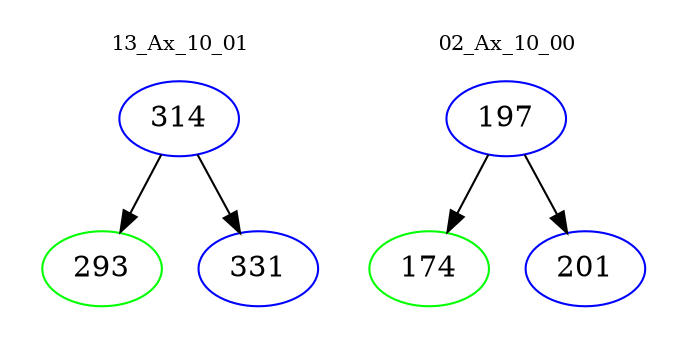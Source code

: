 digraph{
subgraph cluster_0 {
color = white
label = "13_Ax_10_01";
fontsize=10;
T0_314 [label="314", color="blue"]
T0_314 -> T0_293 [color="black"]
T0_293 [label="293", color="green"]
T0_314 -> T0_331 [color="black"]
T0_331 [label="331", color="blue"]
}
subgraph cluster_1 {
color = white
label = "02_Ax_10_00";
fontsize=10;
T1_197 [label="197", color="blue"]
T1_197 -> T1_174 [color="black"]
T1_174 [label="174", color="green"]
T1_197 -> T1_201 [color="black"]
T1_201 [label="201", color="blue"]
}
}
